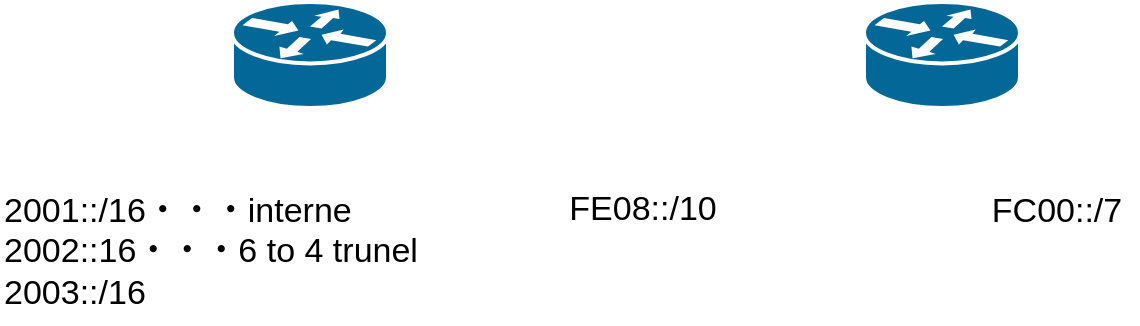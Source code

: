 <mxfile version="21.6.8" type="github">
  <diagram name="ページ1" id="Emo88SEIGugIB9KTpLKM">
    <mxGraphModel dx="1914" dy="991" grid="0" gridSize="10" guides="1" tooltips="1" connect="1" arrows="1" fold="1" page="1" pageScale="1" pageWidth="827" pageHeight="1169" math="0" shadow="0">
      <root>
        <mxCell id="0" />
        <mxCell id="1" parent="0" />
        <mxCell id="TgSPn3K2atvHRMDL2Hz2-1" value="" style="shape=mxgraph.cisco.routers.router;sketch=0;html=1;pointerEvents=1;dashed=0;fillColor=#036897;strokeColor=#ffffff;strokeWidth=2;verticalLabelPosition=bottom;verticalAlign=top;align=center;outlineConnect=0;fontFamily=Helvetica;fontSize=11;fontColor=default;" vertex="1" parent="1">
          <mxGeometry x="217" y="108" width="78" height="53" as="geometry" />
        </mxCell>
        <mxCell id="TgSPn3K2atvHRMDL2Hz2-2" value="" style="shape=mxgraph.cisco.routers.router;sketch=0;html=1;pointerEvents=1;dashed=0;fillColor=#036897;strokeColor=#ffffff;strokeWidth=2;verticalLabelPosition=bottom;verticalAlign=top;align=center;outlineConnect=0;fontFamily=Helvetica;fontSize=11;fontColor=default;" vertex="1" parent="1">
          <mxGeometry x="533" y="108" width="78" height="53" as="geometry" />
        </mxCell>
        <mxCell id="TgSPn3K2atvHRMDL2Hz2-4" value="2001::/16・・・interne&lt;br style=&quot;font-size: 17px;&quot;&gt;2002::16・・・6 to 4 trunel&lt;br&gt;2003::/16" style="text;html=1;align=left;verticalAlign=middle;resizable=0;points=[];autosize=1;strokeColor=none;fillColor=none;fontSize=17;" vertex="1" parent="1">
          <mxGeometry x="101" y="196" width="225" height="73" as="geometry" />
        </mxCell>
        <mxCell id="TgSPn3K2atvHRMDL2Hz2-5" value="FE08::/10" style="text;html=1;align=center;verticalAlign=middle;resizable=0;points=[];autosize=1;strokeColor=none;fillColor=none;fontSize=17;fontFamily=Helvetica;fontColor=default;" vertex="1" parent="1">
          <mxGeometry x="376" y="196" width="92" height="32" as="geometry" />
        </mxCell>
        <mxCell id="TgSPn3K2atvHRMDL2Hz2-6" value="FC00::/7" style="text;html=1;align=center;verticalAlign=middle;resizable=0;points=[];autosize=1;strokeColor=none;fillColor=none;fontSize=17;fontFamily=Helvetica;fontColor=default;" vertex="1" parent="1">
          <mxGeometry x="587" y="197" width="83" height="32" as="geometry" />
        </mxCell>
      </root>
    </mxGraphModel>
  </diagram>
</mxfile>
